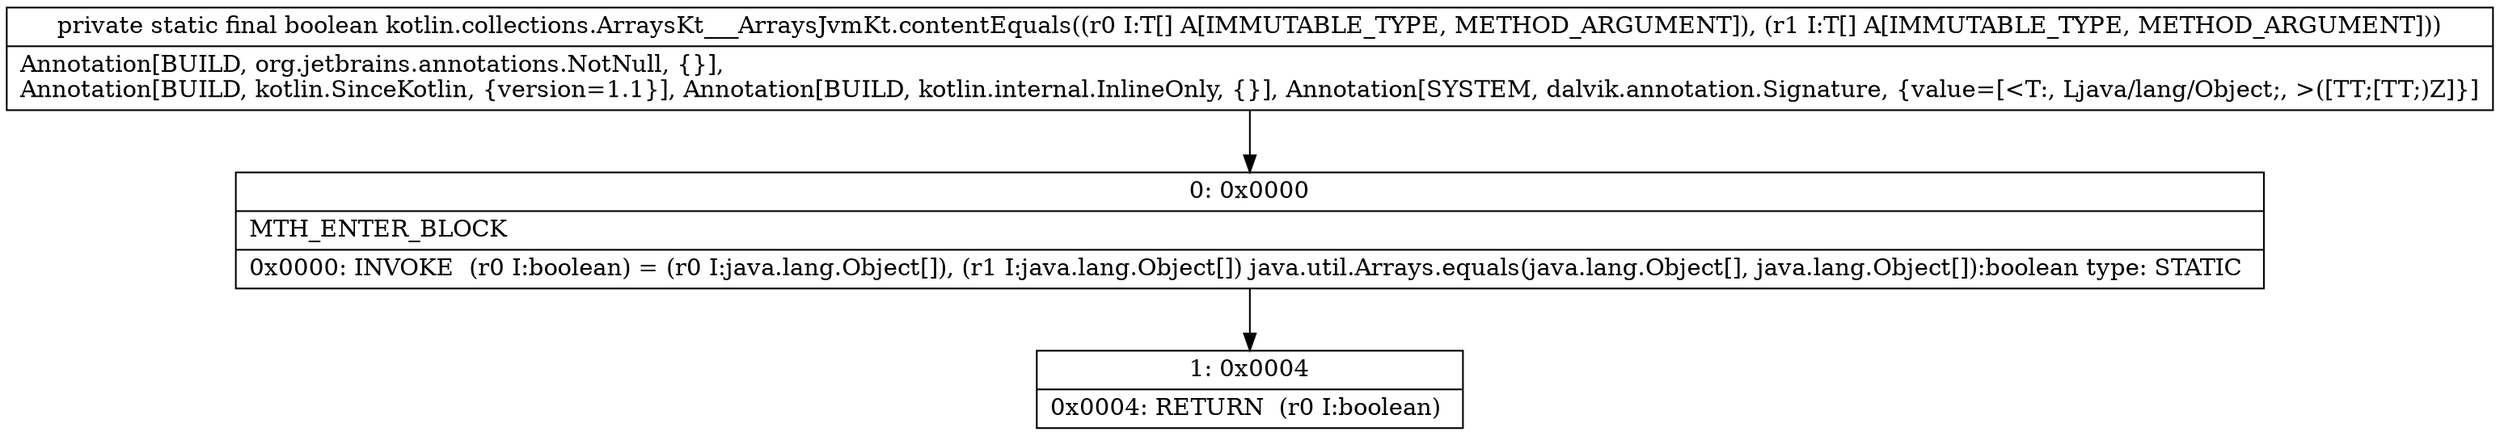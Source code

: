 digraph "CFG forkotlin.collections.ArraysKt___ArraysJvmKt.contentEquals([Ljava\/lang\/Object;[Ljava\/lang\/Object;)Z" {
Node_0 [shape=record,label="{0\:\ 0x0000|MTH_ENTER_BLOCK\l|0x0000: INVOKE  (r0 I:boolean) = (r0 I:java.lang.Object[]), (r1 I:java.lang.Object[]) java.util.Arrays.equals(java.lang.Object[], java.lang.Object[]):boolean type: STATIC \l}"];
Node_1 [shape=record,label="{1\:\ 0x0004|0x0004: RETURN  (r0 I:boolean) \l}"];
MethodNode[shape=record,label="{private static final boolean kotlin.collections.ArraysKt___ArraysJvmKt.contentEquals((r0 I:T[] A[IMMUTABLE_TYPE, METHOD_ARGUMENT]), (r1 I:T[] A[IMMUTABLE_TYPE, METHOD_ARGUMENT]))  | Annotation[BUILD, org.jetbrains.annotations.NotNull, \{\}], \lAnnotation[BUILD, kotlin.SinceKotlin, \{version=1.1\}], Annotation[BUILD, kotlin.internal.InlineOnly, \{\}], Annotation[SYSTEM, dalvik.annotation.Signature, \{value=[\<T:, Ljava\/lang\/Object;, \>([TT;[TT;)Z]\}]\l}"];
MethodNode -> Node_0;
Node_0 -> Node_1;
}

